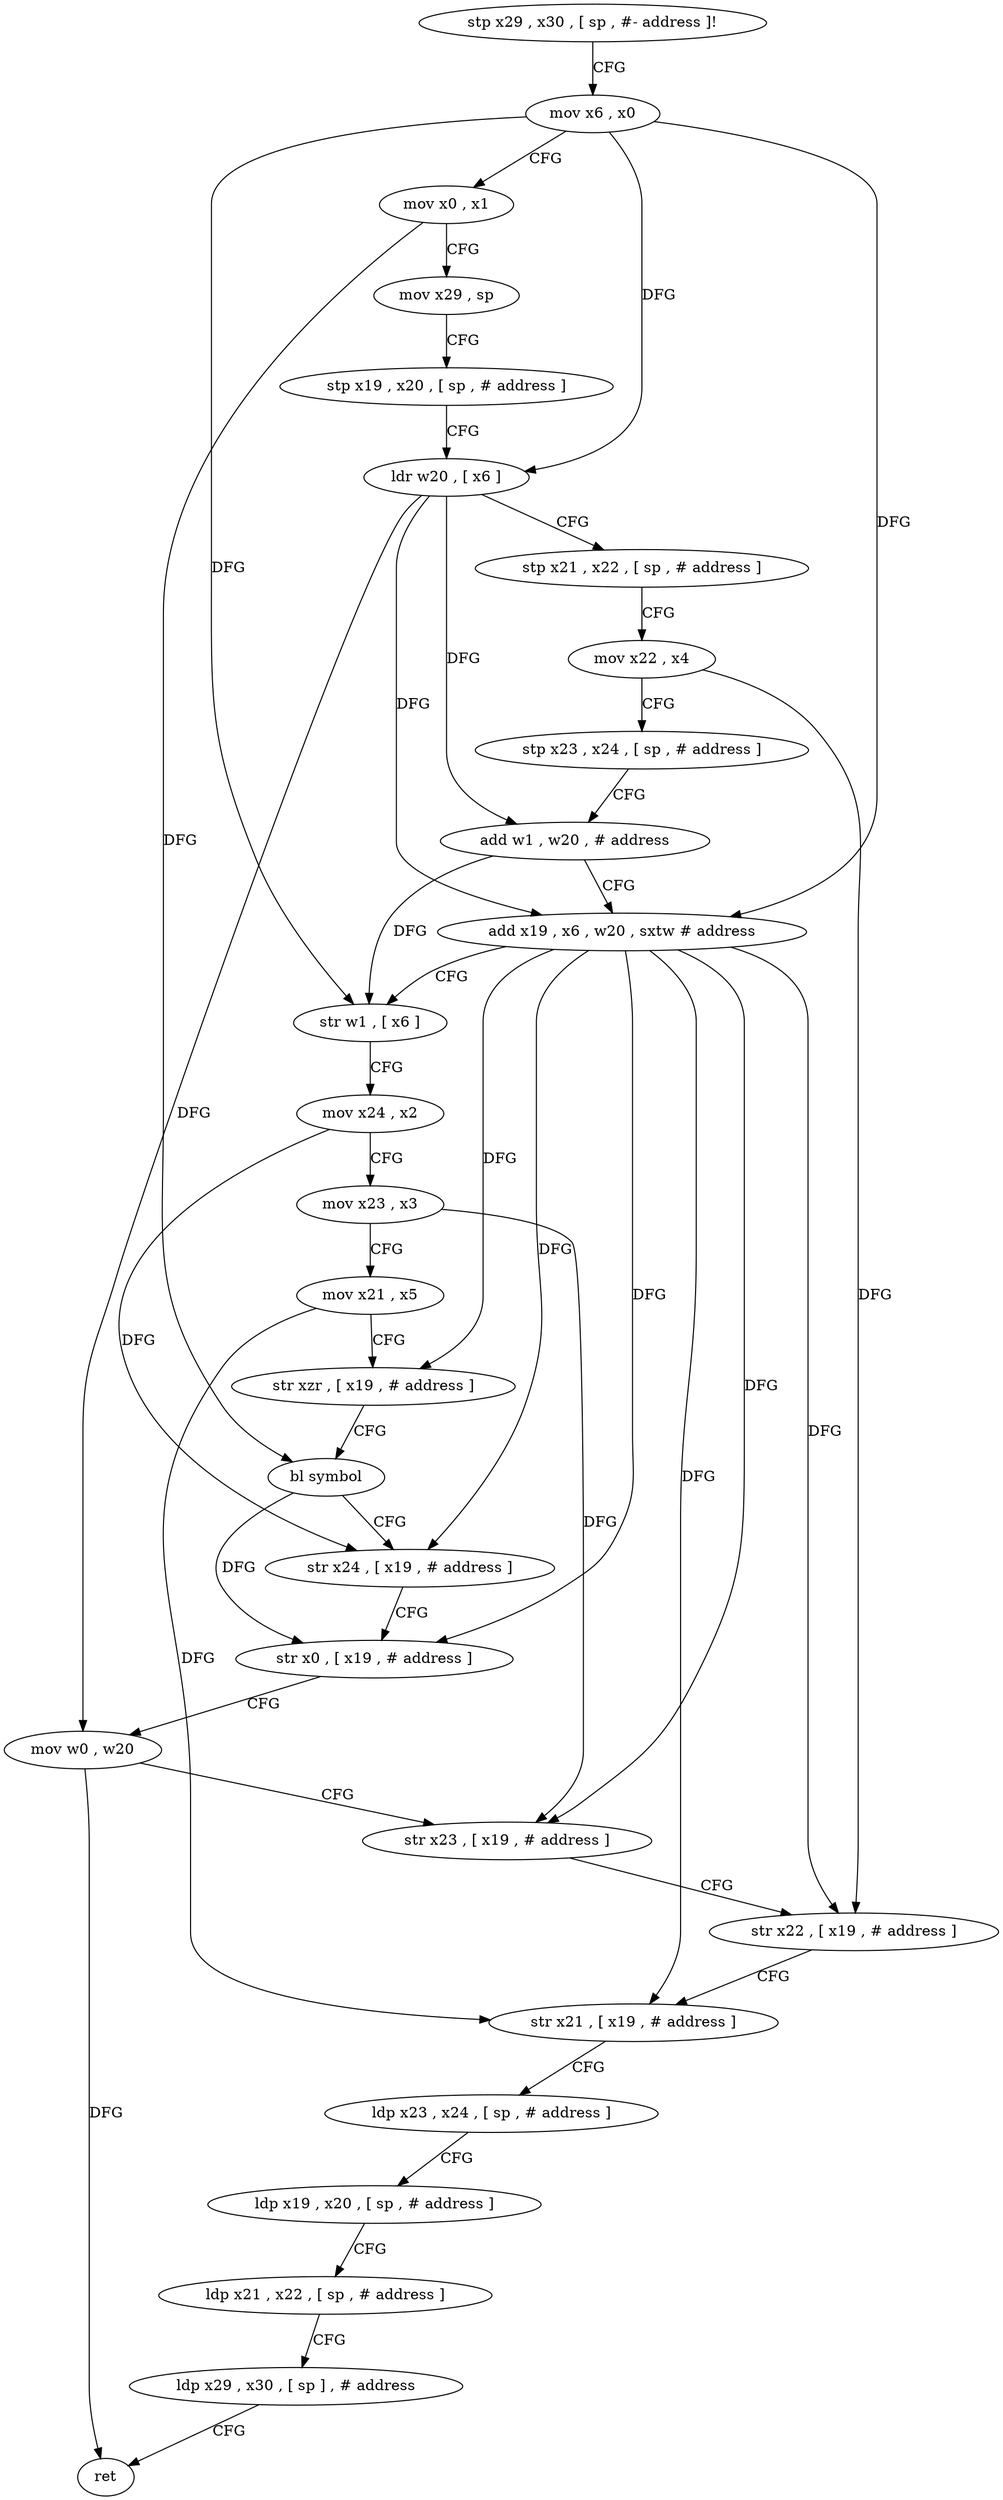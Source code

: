 digraph "func" {
"77640" [label = "stp x29 , x30 , [ sp , #- address ]!" ]
"77644" [label = "mov x6 , x0" ]
"77648" [label = "mov x0 , x1" ]
"77652" [label = "mov x29 , sp" ]
"77656" [label = "stp x19 , x20 , [ sp , # address ]" ]
"77660" [label = "ldr w20 , [ x6 ]" ]
"77664" [label = "stp x21 , x22 , [ sp , # address ]" ]
"77668" [label = "mov x22 , x4" ]
"77672" [label = "stp x23 , x24 , [ sp , # address ]" ]
"77676" [label = "add w1 , w20 , # address" ]
"77680" [label = "add x19 , x6 , w20 , sxtw # address" ]
"77684" [label = "str w1 , [ x6 ]" ]
"77688" [label = "mov x24 , x2" ]
"77692" [label = "mov x23 , x3" ]
"77696" [label = "mov x21 , x5" ]
"77700" [label = "str xzr , [ x19 , # address ]" ]
"77704" [label = "bl symbol" ]
"77708" [label = "str x24 , [ x19 , # address ]" ]
"77712" [label = "str x0 , [ x19 , # address ]" ]
"77716" [label = "mov w0 , w20" ]
"77720" [label = "str x23 , [ x19 , # address ]" ]
"77724" [label = "str x22 , [ x19 , # address ]" ]
"77728" [label = "str x21 , [ x19 , # address ]" ]
"77732" [label = "ldp x23 , x24 , [ sp , # address ]" ]
"77736" [label = "ldp x19 , x20 , [ sp , # address ]" ]
"77740" [label = "ldp x21 , x22 , [ sp , # address ]" ]
"77744" [label = "ldp x29 , x30 , [ sp ] , # address" ]
"77748" [label = "ret" ]
"77640" -> "77644" [ label = "CFG" ]
"77644" -> "77648" [ label = "CFG" ]
"77644" -> "77660" [ label = "DFG" ]
"77644" -> "77680" [ label = "DFG" ]
"77644" -> "77684" [ label = "DFG" ]
"77648" -> "77652" [ label = "CFG" ]
"77648" -> "77704" [ label = "DFG" ]
"77652" -> "77656" [ label = "CFG" ]
"77656" -> "77660" [ label = "CFG" ]
"77660" -> "77664" [ label = "CFG" ]
"77660" -> "77676" [ label = "DFG" ]
"77660" -> "77680" [ label = "DFG" ]
"77660" -> "77716" [ label = "DFG" ]
"77664" -> "77668" [ label = "CFG" ]
"77668" -> "77672" [ label = "CFG" ]
"77668" -> "77724" [ label = "DFG" ]
"77672" -> "77676" [ label = "CFG" ]
"77676" -> "77680" [ label = "CFG" ]
"77676" -> "77684" [ label = "DFG" ]
"77680" -> "77684" [ label = "CFG" ]
"77680" -> "77700" [ label = "DFG" ]
"77680" -> "77708" [ label = "DFG" ]
"77680" -> "77712" [ label = "DFG" ]
"77680" -> "77720" [ label = "DFG" ]
"77680" -> "77724" [ label = "DFG" ]
"77680" -> "77728" [ label = "DFG" ]
"77684" -> "77688" [ label = "CFG" ]
"77688" -> "77692" [ label = "CFG" ]
"77688" -> "77708" [ label = "DFG" ]
"77692" -> "77696" [ label = "CFG" ]
"77692" -> "77720" [ label = "DFG" ]
"77696" -> "77700" [ label = "CFG" ]
"77696" -> "77728" [ label = "DFG" ]
"77700" -> "77704" [ label = "CFG" ]
"77704" -> "77708" [ label = "CFG" ]
"77704" -> "77712" [ label = "DFG" ]
"77708" -> "77712" [ label = "CFG" ]
"77712" -> "77716" [ label = "CFG" ]
"77716" -> "77720" [ label = "CFG" ]
"77716" -> "77748" [ label = "DFG" ]
"77720" -> "77724" [ label = "CFG" ]
"77724" -> "77728" [ label = "CFG" ]
"77728" -> "77732" [ label = "CFG" ]
"77732" -> "77736" [ label = "CFG" ]
"77736" -> "77740" [ label = "CFG" ]
"77740" -> "77744" [ label = "CFG" ]
"77744" -> "77748" [ label = "CFG" ]
}
